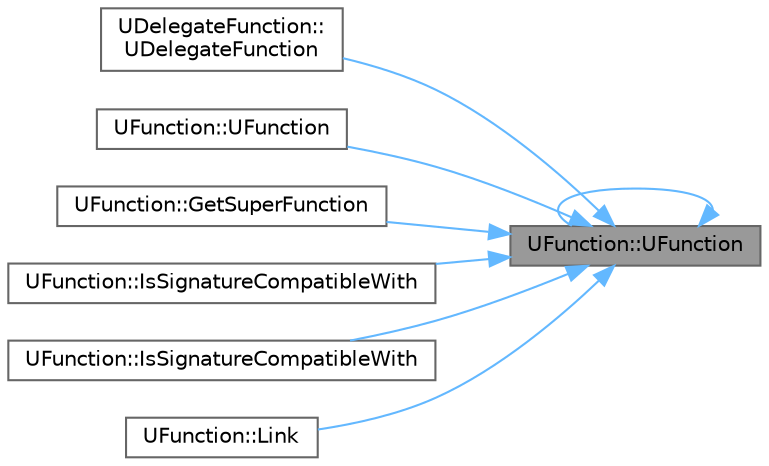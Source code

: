 digraph "UFunction::UFunction"
{
 // INTERACTIVE_SVG=YES
 // LATEX_PDF_SIZE
  bgcolor="transparent";
  edge [fontname=Helvetica,fontsize=10,labelfontname=Helvetica,labelfontsize=10];
  node [fontname=Helvetica,fontsize=10,shape=box,height=0.2,width=0.4];
  rankdir="RL";
  Node1 [id="Node000001",label="UFunction::UFunction",height=0.2,width=0.4,color="gray40", fillcolor="grey60", style="filled", fontcolor="black",tooltip=" "];
  Node1 -> Node2 [id="edge1_Node000001_Node000002",dir="back",color="steelblue1",style="solid",tooltip=" "];
  Node2 [id="Node000002",label="UDelegateFunction::\lUDelegateFunction",height=0.2,width=0.4,color="grey40", fillcolor="white", style="filled",URL="$d4/dc3/classUDelegateFunction.html#addb0b764e7a07dc3575ff1276bdb01ba",tooltip=" "];
  Node1 -> Node1 [id="edge2_Node000001_Node000001",dir="back",color="steelblue1",style="solid",tooltip=" "];
  Node1 -> Node3 [id="edge3_Node000001_Node000003",dir="back",color="steelblue1",style="solid",tooltip=" "];
  Node3 [id="Node000003",label="UFunction::UFunction",height=0.2,width=0.4,color="grey40", fillcolor="white", style="filled",URL="$d7/d70/classUFunction.html#a2e93d563b33f7c83ee64af4cd9ce65de",tooltip=" "];
  Node1 -> Node4 [id="edge4_Node000001_Node000004",dir="back",color="steelblue1",style="solid",tooltip=" "];
  Node4 [id="Node000004",label="UFunction::GetSuperFunction",height=0.2,width=0.4,color="grey40", fillcolor="white", style="filled",URL="$d7/d70/classUFunction.html#aa33b4e3084ca4e6ad3596aefe7cd91fb",tooltip="Returns parent function if there is one, or null."];
  Node1 -> Node5 [id="edge5_Node000001_Node000005",dir="back",color="steelblue1",style="solid",tooltip=" "];
  Node5 [id="Node000005",label="UFunction::IsSignatureCompatibleWith",height=0.2,width=0.4,color="grey40", fillcolor="white", style="filled",URL="$d7/d70/classUFunction.html#a250a58b3f035f009745c546df49f7478",tooltip="Determines if two functions have an identical signature (note: currently doesn't allow matches with c..."];
  Node1 -> Node6 [id="edge6_Node000001_Node000006",dir="back",color="steelblue1",style="solid",tooltip=" "];
  Node6 [id="Node000006",label="UFunction::IsSignatureCompatibleWith",height=0.2,width=0.4,color="grey40", fillcolor="white", style="filled",URL="$d7/d70/classUFunction.html#afd9a67baa1ea592152258edc32392af2",tooltip="Determines if two functions have an identical signature (note: currently doesn't allow matches with c..."];
  Node1 -> Node7 [id="edge7_Node000001_Node000007",dir="back",color="steelblue1",style="solid",tooltip=" "];
  Node7 [id="Node000007",label="UFunction::Link",height=0.2,width=0.4,color="grey40", fillcolor="white", style="filled",URL="$d7/d70/classUFunction.html#a889f306c7282bf9469aa7730fd10e27e",tooltip="Creates the field/property links and gets structure ready for use at runtime."];
}
